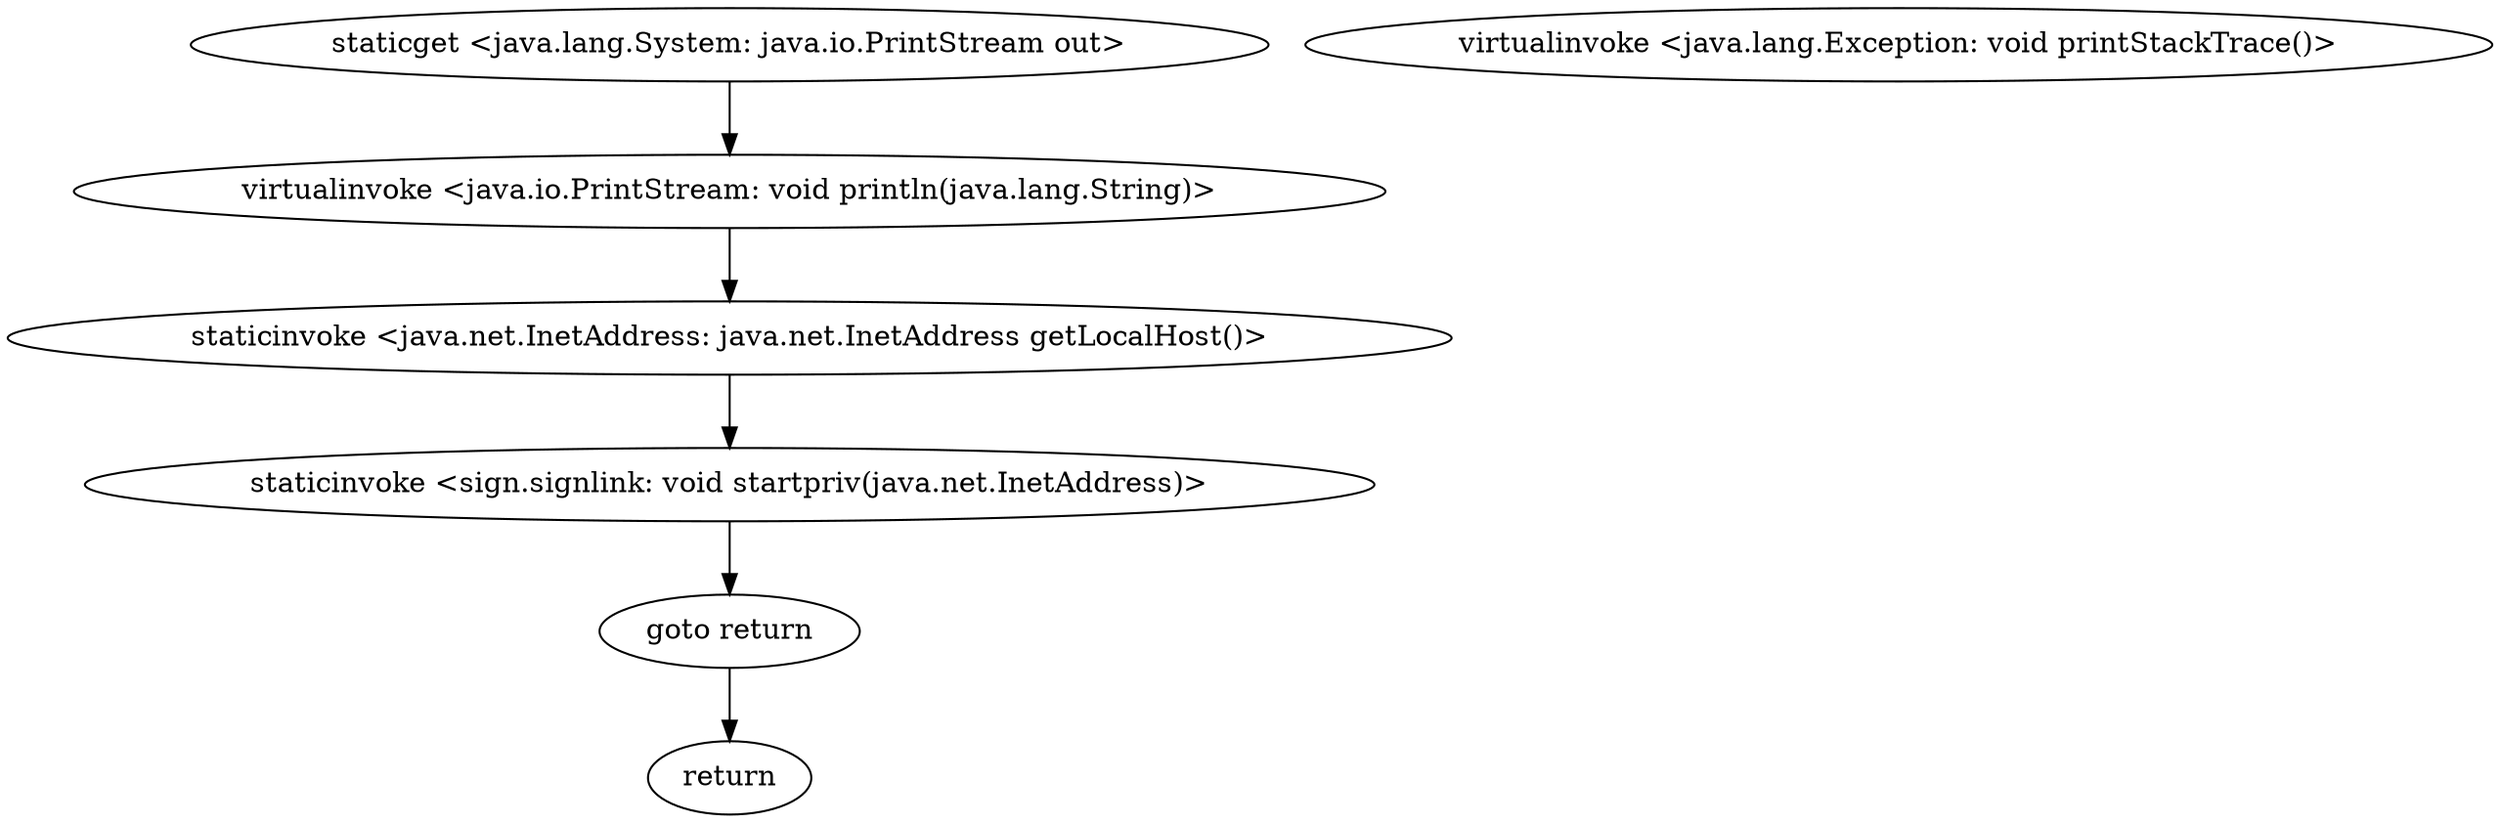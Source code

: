 digraph "" {
"staticget <java.lang.System: java.io.PrintStream out>";
 "staticget <java.lang.System: java.io.PrintStream out>"->"virtualinvoke <java.io.PrintStream: void println(java.lang.String)>";
 "virtualinvoke <java.io.PrintStream: void println(java.lang.String)>"->"staticinvoke <java.net.InetAddress: java.net.InetAddress getLocalHost()>";
 "staticinvoke <java.net.InetAddress: java.net.InetAddress getLocalHost()>"->"staticinvoke <sign.signlink: void startpriv(java.net.InetAddress)>";
 "staticinvoke <sign.signlink: void startpriv(java.net.InetAddress)>"->"goto return";
 "goto return"->"return";
"virtualinvoke <java.lang.Exception: void printStackTrace()>";
}
